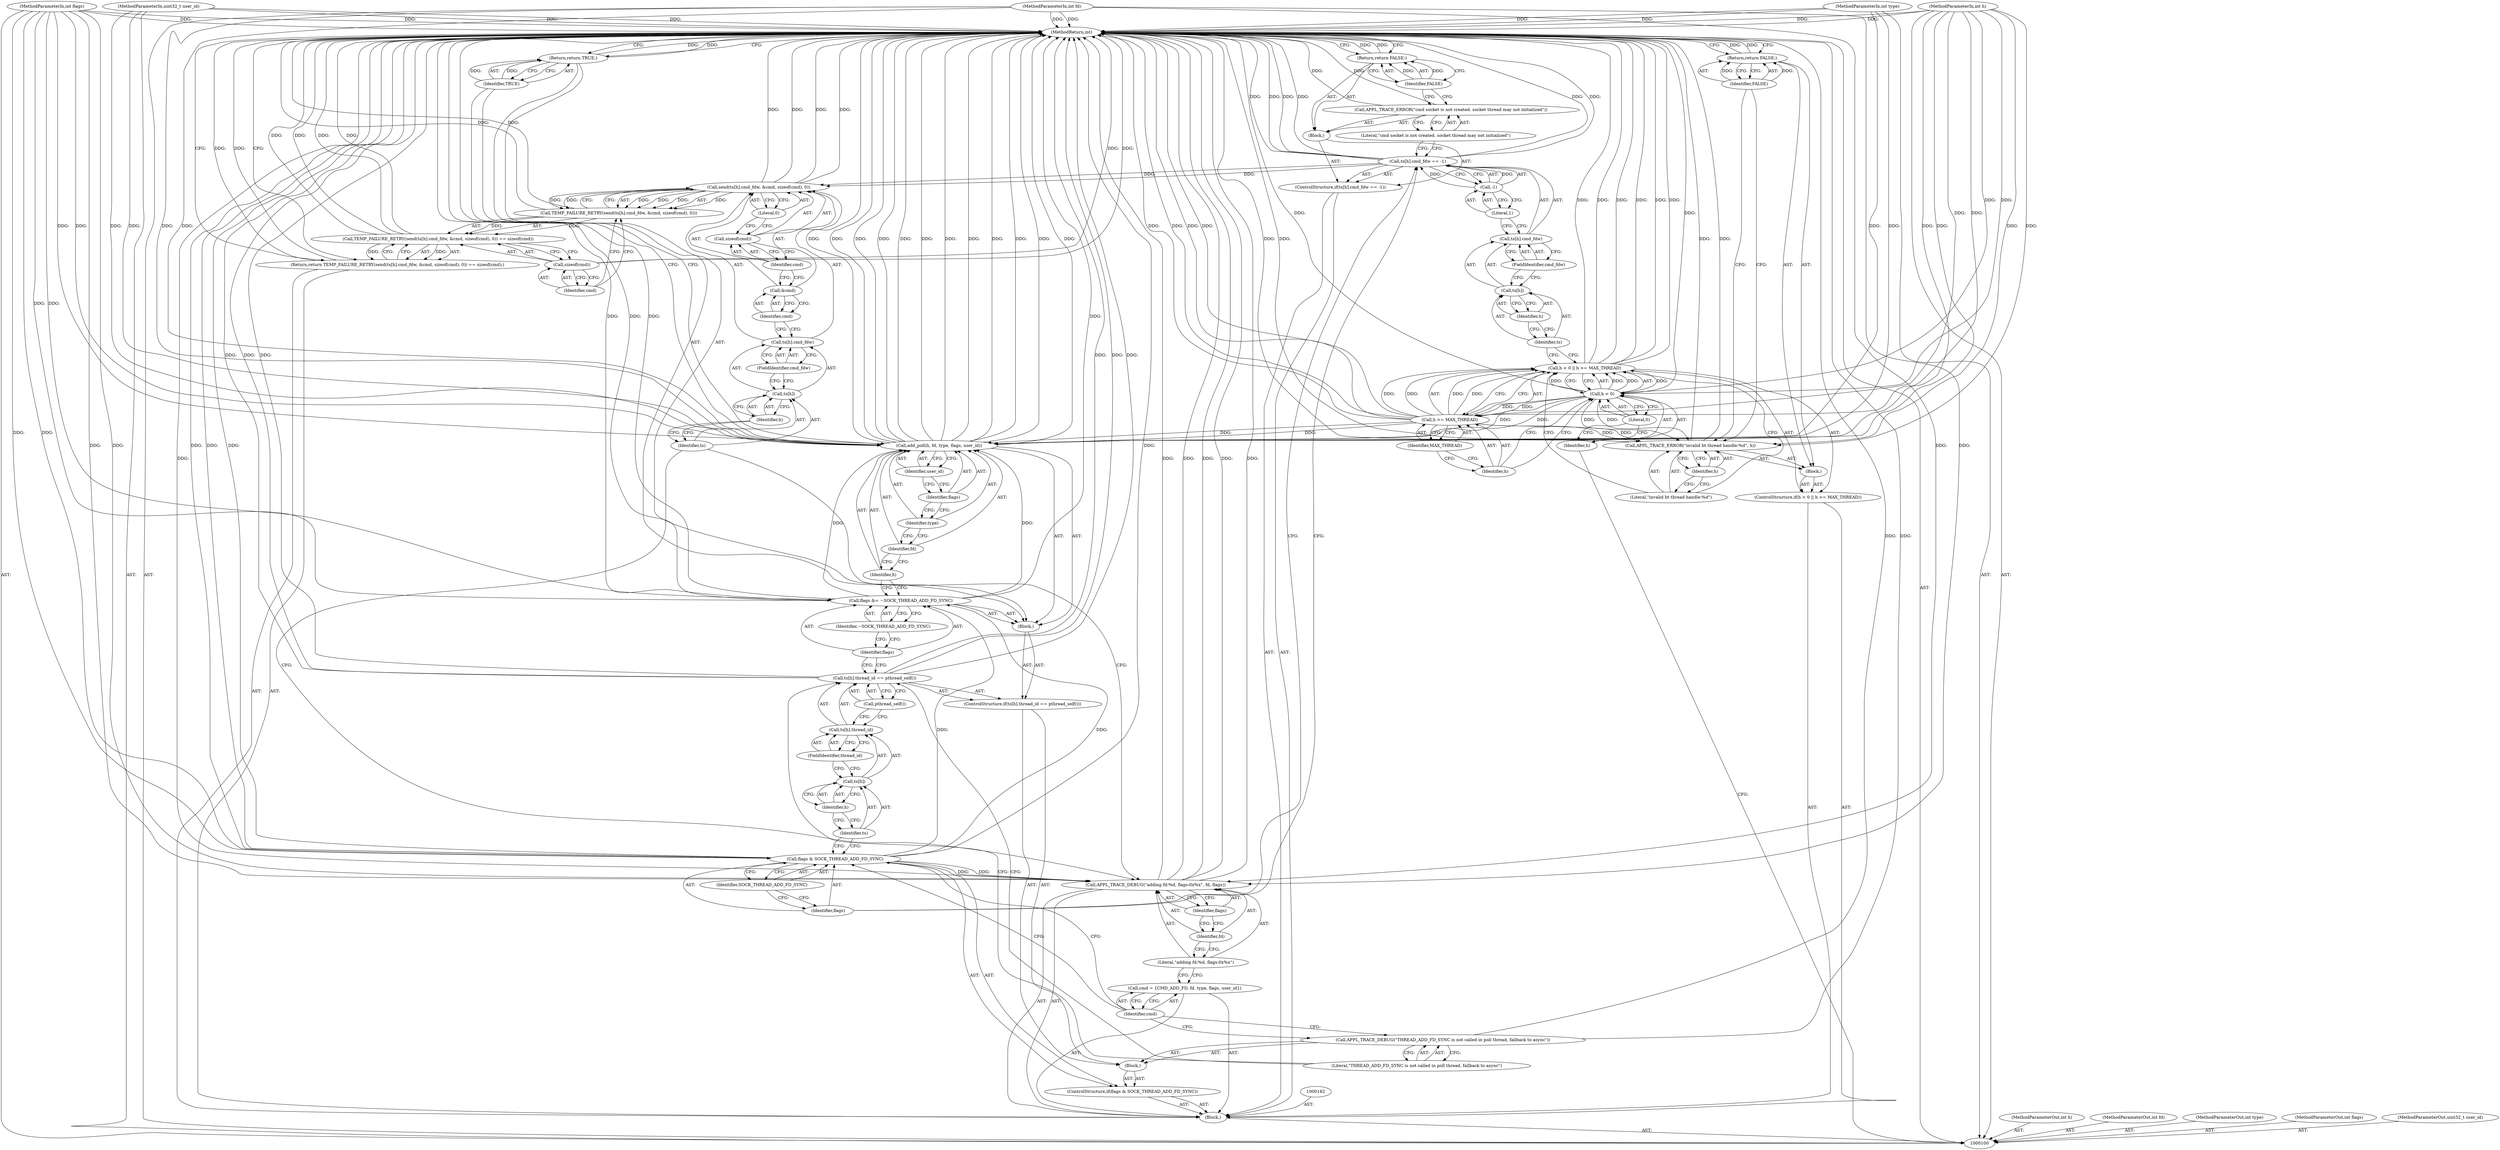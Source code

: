 digraph "0_Android_472271b153c5dc53c28beac55480a8d8434b2d5c_37" {
"1000185" [label="(MethodReturn,int)"];
"1000101" [label="(MethodParameterIn,int h)"];
"1000281" [label="(MethodParameterOut,int h)"];
"1000102" [label="(MethodParameterIn,int fd)"];
"1000282" [label="(MethodParameterOut,int fd)"];
"1000103" [label="(MethodParameterIn,int type)"];
"1000283" [label="(MethodParameterOut,int type)"];
"1000104" [label="(MethodParameterIn,int flags)"];
"1000284" [label="(MethodParameterOut,int flags)"];
"1000105" [label="(MethodParameterIn,uint32_t user_id)"];
"1000285" [label="(MethodParameterOut,uint32_t user_id)"];
"1000132" [label="(Literal,\"cmd socket is not created. socket thread may not initialized\")"];
"1000131" [label="(Call,APPL_TRACE_ERROR(\"cmd socket is not created. socket thread may not initialized\"))"];
"1000133" [label="(Return,return FALSE;)"];
"1000134" [label="(Identifier,FALSE)"];
"1000135" [label="(ControlStructure,if(flags & SOCK_THREAD_ADD_FD_SYNC))"];
"1000138" [label="(Identifier,SOCK_THREAD_ADD_FD_SYNC)"];
"1000136" [label="(Call,flags & SOCK_THREAD_ADD_FD_SYNC)"];
"1000137" [label="(Identifier,flags)"];
"1000139" [label="(Block,)"];
"1000140" [label="(ControlStructure,if(ts[h].thread_id == pthread_self()))"];
"1000146" [label="(FieldIdentifier,thread_id)"];
"1000147" [label="(Call,pthread_self())"];
"1000141" [label="(Call,ts[h].thread_id == pthread_self())"];
"1000142" [label="(Call,ts[h].thread_id)"];
"1000143" [label="(Call,ts[h])"];
"1000144" [label="(Identifier,ts)"];
"1000145" [label="(Identifier,h)"];
"1000148" [label="(Block,)"];
"1000149" [label="(Call,flags &= ~SOCK_THREAD_ADD_FD_SYNC)"];
"1000150" [label="(Identifier,flags)"];
"1000151" [label="(Identifier,~SOCK_THREAD_ADD_FD_SYNC)"];
"1000152" [label="(Call,add_poll(h, fd, type, flags, user_id))"];
"1000153" [label="(Identifier,h)"];
"1000154" [label="(Identifier,fd)"];
"1000155" [label="(Identifier,type)"];
"1000156" [label="(Identifier,flags)"];
"1000157" [label="(Identifier,user_id)"];
"1000158" [label="(Return,return TRUE;)"];
"1000159" [label="(Identifier,TRUE)"];
"1000106" [label="(Block,)"];
"1000161" [label="(Literal,\"THREAD_ADD_FD_SYNC is not called in poll thread, fallback to async\")"];
"1000160" [label="(Call,APPL_TRACE_DEBUG(\"THREAD_ADD_FD_SYNC is not called in poll thread, fallback to async\"))"];
"1000163" [label="(Call,cmd = {CMD_ADD_FD, fd, type, flags, user_id})"];
"1000164" [label="(Identifier,cmd)"];
"1000166" [label="(Literal,\"adding fd:%d, flags:0x%x\")"];
"1000165" [label="(Call,APPL_TRACE_DEBUG(\"adding fd:%d, flags:0x%x\", fd, flags))"];
"1000167" [label="(Identifier,fd)"];
"1000168" [label="(Identifier,flags)"];
"1000170" [label="(Call,TEMP_FAILURE_RETRY(send(ts[h].cmd_fdw, &cmd, sizeof(cmd), 0)) == sizeof(cmd))"];
"1000171" [label="(Call,TEMP_FAILURE_RETRY(send(ts[h].cmd_fdw, &cmd, sizeof(cmd), 0)))"];
"1000172" [label="(Call,send(ts[h].cmd_fdw, &cmd, sizeof(cmd), 0))"];
"1000173" [label="(Call,ts[h].cmd_fdw)"];
"1000174" [label="(Call,ts[h])"];
"1000175" [label="(Identifier,ts)"];
"1000176" [label="(Identifier,h)"];
"1000169" [label="(Return,return TEMP_FAILURE_RETRY(send(ts[h].cmd_fdw, &cmd, sizeof(cmd), 0)) == sizeof(cmd);)"];
"1000177" [label="(FieldIdentifier,cmd_fdw)"];
"1000178" [label="(Call,&cmd)"];
"1000179" [label="(Identifier,cmd)"];
"1000180" [label="(Call,sizeof(cmd))"];
"1000181" [label="(Identifier,cmd)"];
"1000182" [label="(Literal,0)"];
"1000183" [label="(Call,sizeof(cmd))"];
"1000184" [label="(Identifier,cmd)"];
"1000107" [label="(ControlStructure,if(h < 0 || h >= MAX_THREAD))"];
"1000112" [label="(Call,h >= MAX_THREAD)"];
"1000113" [label="(Identifier,h)"];
"1000114" [label="(Identifier,MAX_THREAD)"];
"1000108" [label="(Call,h < 0 || h >= MAX_THREAD)"];
"1000109" [label="(Call,h < 0)"];
"1000110" [label="(Identifier,h)"];
"1000111" [label="(Literal,0)"];
"1000115" [label="(Block,)"];
"1000117" [label="(Literal,\"invalid bt thread handle:%d\")"];
"1000118" [label="(Identifier,h)"];
"1000116" [label="(Call,APPL_TRACE_ERROR(\"invalid bt thread handle:%d\", h))"];
"1000119" [label="(Return,return FALSE;)"];
"1000120" [label="(Identifier,FALSE)"];
"1000121" [label="(ControlStructure,if(ts[h].cmd_fdw == -1))"];
"1000127" [label="(FieldIdentifier,cmd_fdw)"];
"1000128" [label="(Call,-1)"];
"1000129" [label="(Literal,1)"];
"1000122" [label="(Call,ts[h].cmd_fdw == -1)"];
"1000123" [label="(Call,ts[h].cmd_fdw)"];
"1000124" [label="(Call,ts[h])"];
"1000125" [label="(Identifier,ts)"];
"1000126" [label="(Identifier,h)"];
"1000130" [label="(Block,)"];
"1000185" -> "1000100"  [label="AST: "];
"1000185" -> "1000119"  [label="CFG: "];
"1000185" -> "1000133"  [label="CFG: "];
"1000185" -> "1000158"  [label="CFG: "];
"1000185" -> "1000169"  [label="CFG: "];
"1000169" -> "1000185"  [label="DDG: "];
"1000119" -> "1000185"  [label="DDG: "];
"1000133" -> "1000185"  [label="DDG: "];
"1000158" -> "1000185"  [label="DDG: "];
"1000172" -> "1000185"  [label="DDG: "];
"1000172" -> "1000185"  [label="DDG: "];
"1000165" -> "1000185"  [label="DDG: "];
"1000165" -> "1000185"  [label="DDG: "];
"1000165" -> "1000185"  [label="DDG: "];
"1000108" -> "1000185"  [label="DDG: "];
"1000108" -> "1000185"  [label="DDG: "];
"1000108" -> "1000185"  [label="DDG: "];
"1000149" -> "1000185"  [label="DDG: "];
"1000149" -> "1000185"  [label="DDG: "];
"1000152" -> "1000185"  [label="DDG: "];
"1000152" -> "1000185"  [label="DDG: "];
"1000152" -> "1000185"  [label="DDG: "];
"1000152" -> "1000185"  [label="DDG: "];
"1000152" -> "1000185"  [label="DDG: "];
"1000152" -> "1000185"  [label="DDG: "];
"1000104" -> "1000185"  [label="DDG: "];
"1000105" -> "1000185"  [label="DDG: "];
"1000116" -> "1000185"  [label="DDG: "];
"1000116" -> "1000185"  [label="DDG: "];
"1000170" -> "1000185"  [label="DDG: "];
"1000170" -> "1000185"  [label="DDG: "];
"1000171" -> "1000185"  [label="DDG: "];
"1000141" -> "1000185"  [label="DDG: "];
"1000141" -> "1000185"  [label="DDG: "];
"1000141" -> "1000185"  [label="DDG: "];
"1000112" -> "1000185"  [label="DDG: "];
"1000112" -> "1000185"  [label="DDG: "];
"1000160" -> "1000185"  [label="DDG: "];
"1000122" -> "1000185"  [label="DDG: "];
"1000122" -> "1000185"  [label="DDG: "];
"1000122" -> "1000185"  [label="DDG: "];
"1000183" -> "1000185"  [label="DDG: "];
"1000103" -> "1000185"  [label="DDG: "];
"1000102" -> "1000185"  [label="DDG: "];
"1000101" -> "1000185"  [label="DDG: "];
"1000109" -> "1000185"  [label="DDG: "];
"1000136" -> "1000185"  [label="DDG: "];
"1000136" -> "1000185"  [label="DDG: "];
"1000131" -> "1000185"  [label="DDG: "];
"1000101" -> "1000100"  [label="AST: "];
"1000101" -> "1000185"  [label="DDG: "];
"1000101" -> "1000109"  [label="DDG: "];
"1000101" -> "1000112"  [label="DDG: "];
"1000101" -> "1000116"  [label="DDG: "];
"1000101" -> "1000152"  [label="DDG: "];
"1000281" -> "1000100"  [label="AST: "];
"1000102" -> "1000100"  [label="AST: "];
"1000102" -> "1000185"  [label="DDG: "];
"1000102" -> "1000152"  [label="DDG: "];
"1000102" -> "1000165"  [label="DDG: "];
"1000282" -> "1000100"  [label="AST: "];
"1000103" -> "1000100"  [label="AST: "];
"1000103" -> "1000185"  [label="DDG: "];
"1000103" -> "1000152"  [label="DDG: "];
"1000283" -> "1000100"  [label="AST: "];
"1000104" -> "1000100"  [label="AST: "];
"1000104" -> "1000185"  [label="DDG: "];
"1000104" -> "1000136"  [label="DDG: "];
"1000104" -> "1000149"  [label="DDG: "];
"1000104" -> "1000152"  [label="DDG: "];
"1000104" -> "1000165"  [label="DDG: "];
"1000284" -> "1000100"  [label="AST: "];
"1000105" -> "1000100"  [label="AST: "];
"1000105" -> "1000185"  [label="DDG: "];
"1000105" -> "1000152"  [label="DDG: "];
"1000285" -> "1000100"  [label="AST: "];
"1000132" -> "1000131"  [label="AST: "];
"1000132" -> "1000122"  [label="CFG: "];
"1000131" -> "1000132"  [label="CFG: "];
"1000131" -> "1000130"  [label="AST: "];
"1000131" -> "1000132"  [label="CFG: "];
"1000132" -> "1000131"  [label="AST: "];
"1000134" -> "1000131"  [label="CFG: "];
"1000131" -> "1000185"  [label="DDG: "];
"1000133" -> "1000130"  [label="AST: "];
"1000133" -> "1000134"  [label="CFG: "];
"1000134" -> "1000133"  [label="AST: "];
"1000185" -> "1000133"  [label="CFG: "];
"1000133" -> "1000185"  [label="DDG: "];
"1000134" -> "1000133"  [label="DDG: "];
"1000134" -> "1000133"  [label="AST: "];
"1000134" -> "1000131"  [label="CFG: "];
"1000133" -> "1000134"  [label="CFG: "];
"1000134" -> "1000133"  [label="DDG: "];
"1000135" -> "1000106"  [label="AST: "];
"1000136" -> "1000135"  [label="AST: "];
"1000139" -> "1000135"  [label="AST: "];
"1000138" -> "1000136"  [label="AST: "];
"1000138" -> "1000137"  [label="CFG: "];
"1000136" -> "1000138"  [label="CFG: "];
"1000136" -> "1000135"  [label="AST: "];
"1000136" -> "1000138"  [label="CFG: "];
"1000137" -> "1000136"  [label="AST: "];
"1000138" -> "1000136"  [label="AST: "];
"1000144" -> "1000136"  [label="CFG: "];
"1000164" -> "1000136"  [label="CFG: "];
"1000136" -> "1000185"  [label="DDG: "];
"1000136" -> "1000185"  [label="DDG: "];
"1000104" -> "1000136"  [label="DDG: "];
"1000136" -> "1000149"  [label="DDG: "];
"1000136" -> "1000165"  [label="DDG: "];
"1000137" -> "1000136"  [label="AST: "];
"1000137" -> "1000122"  [label="CFG: "];
"1000138" -> "1000137"  [label="CFG: "];
"1000139" -> "1000135"  [label="AST: "];
"1000140" -> "1000139"  [label="AST: "];
"1000160" -> "1000139"  [label="AST: "];
"1000140" -> "1000139"  [label="AST: "];
"1000141" -> "1000140"  [label="AST: "];
"1000148" -> "1000140"  [label="AST: "];
"1000146" -> "1000142"  [label="AST: "];
"1000146" -> "1000143"  [label="CFG: "];
"1000142" -> "1000146"  [label="CFG: "];
"1000147" -> "1000141"  [label="AST: "];
"1000147" -> "1000142"  [label="CFG: "];
"1000141" -> "1000147"  [label="CFG: "];
"1000141" -> "1000140"  [label="AST: "];
"1000141" -> "1000147"  [label="CFG: "];
"1000142" -> "1000141"  [label="AST: "];
"1000147" -> "1000141"  [label="AST: "];
"1000150" -> "1000141"  [label="CFG: "];
"1000161" -> "1000141"  [label="CFG: "];
"1000141" -> "1000185"  [label="DDG: "];
"1000141" -> "1000185"  [label="DDG: "];
"1000141" -> "1000185"  [label="DDG: "];
"1000142" -> "1000141"  [label="AST: "];
"1000142" -> "1000146"  [label="CFG: "];
"1000143" -> "1000142"  [label="AST: "];
"1000146" -> "1000142"  [label="AST: "];
"1000147" -> "1000142"  [label="CFG: "];
"1000143" -> "1000142"  [label="AST: "];
"1000143" -> "1000145"  [label="CFG: "];
"1000144" -> "1000143"  [label="AST: "];
"1000145" -> "1000143"  [label="AST: "];
"1000146" -> "1000143"  [label="CFG: "];
"1000144" -> "1000143"  [label="AST: "];
"1000144" -> "1000136"  [label="CFG: "];
"1000145" -> "1000144"  [label="CFG: "];
"1000145" -> "1000143"  [label="AST: "];
"1000145" -> "1000144"  [label="CFG: "];
"1000143" -> "1000145"  [label="CFG: "];
"1000148" -> "1000140"  [label="AST: "];
"1000149" -> "1000148"  [label="AST: "];
"1000152" -> "1000148"  [label="AST: "];
"1000158" -> "1000148"  [label="AST: "];
"1000149" -> "1000148"  [label="AST: "];
"1000149" -> "1000151"  [label="CFG: "];
"1000150" -> "1000149"  [label="AST: "];
"1000151" -> "1000149"  [label="AST: "];
"1000153" -> "1000149"  [label="CFG: "];
"1000149" -> "1000185"  [label="DDG: "];
"1000149" -> "1000185"  [label="DDG: "];
"1000136" -> "1000149"  [label="DDG: "];
"1000104" -> "1000149"  [label="DDG: "];
"1000149" -> "1000152"  [label="DDG: "];
"1000150" -> "1000149"  [label="AST: "];
"1000150" -> "1000141"  [label="CFG: "];
"1000151" -> "1000150"  [label="CFG: "];
"1000151" -> "1000149"  [label="AST: "];
"1000151" -> "1000150"  [label="CFG: "];
"1000149" -> "1000151"  [label="CFG: "];
"1000152" -> "1000148"  [label="AST: "];
"1000152" -> "1000157"  [label="CFG: "];
"1000153" -> "1000152"  [label="AST: "];
"1000154" -> "1000152"  [label="AST: "];
"1000155" -> "1000152"  [label="AST: "];
"1000156" -> "1000152"  [label="AST: "];
"1000157" -> "1000152"  [label="AST: "];
"1000159" -> "1000152"  [label="CFG: "];
"1000152" -> "1000185"  [label="DDG: "];
"1000152" -> "1000185"  [label="DDG: "];
"1000152" -> "1000185"  [label="DDG: "];
"1000152" -> "1000185"  [label="DDG: "];
"1000152" -> "1000185"  [label="DDG: "];
"1000152" -> "1000185"  [label="DDG: "];
"1000112" -> "1000152"  [label="DDG: "];
"1000109" -> "1000152"  [label="DDG: "];
"1000101" -> "1000152"  [label="DDG: "];
"1000102" -> "1000152"  [label="DDG: "];
"1000103" -> "1000152"  [label="DDG: "];
"1000149" -> "1000152"  [label="DDG: "];
"1000104" -> "1000152"  [label="DDG: "];
"1000105" -> "1000152"  [label="DDG: "];
"1000153" -> "1000152"  [label="AST: "];
"1000153" -> "1000149"  [label="CFG: "];
"1000154" -> "1000153"  [label="CFG: "];
"1000154" -> "1000152"  [label="AST: "];
"1000154" -> "1000153"  [label="CFG: "];
"1000155" -> "1000154"  [label="CFG: "];
"1000155" -> "1000152"  [label="AST: "];
"1000155" -> "1000154"  [label="CFG: "];
"1000156" -> "1000155"  [label="CFG: "];
"1000156" -> "1000152"  [label="AST: "];
"1000156" -> "1000155"  [label="CFG: "];
"1000157" -> "1000156"  [label="CFG: "];
"1000157" -> "1000152"  [label="AST: "];
"1000157" -> "1000156"  [label="CFG: "];
"1000152" -> "1000157"  [label="CFG: "];
"1000158" -> "1000148"  [label="AST: "];
"1000158" -> "1000159"  [label="CFG: "];
"1000159" -> "1000158"  [label="AST: "];
"1000185" -> "1000158"  [label="CFG: "];
"1000158" -> "1000185"  [label="DDG: "];
"1000159" -> "1000158"  [label="DDG: "];
"1000159" -> "1000158"  [label="AST: "];
"1000159" -> "1000152"  [label="CFG: "];
"1000158" -> "1000159"  [label="CFG: "];
"1000159" -> "1000158"  [label="DDG: "];
"1000106" -> "1000100"  [label="AST: "];
"1000107" -> "1000106"  [label="AST: "];
"1000121" -> "1000106"  [label="AST: "];
"1000135" -> "1000106"  [label="AST: "];
"1000162" -> "1000106"  [label="AST: "];
"1000163" -> "1000106"  [label="AST: "];
"1000165" -> "1000106"  [label="AST: "];
"1000169" -> "1000106"  [label="AST: "];
"1000161" -> "1000160"  [label="AST: "];
"1000161" -> "1000141"  [label="CFG: "];
"1000160" -> "1000161"  [label="CFG: "];
"1000160" -> "1000139"  [label="AST: "];
"1000160" -> "1000161"  [label="CFG: "];
"1000161" -> "1000160"  [label="AST: "];
"1000164" -> "1000160"  [label="CFG: "];
"1000160" -> "1000185"  [label="DDG: "];
"1000163" -> "1000106"  [label="AST: "];
"1000163" -> "1000164"  [label="CFG: "];
"1000164" -> "1000163"  [label="AST: "];
"1000166" -> "1000163"  [label="CFG: "];
"1000164" -> "1000163"  [label="AST: "];
"1000164" -> "1000160"  [label="CFG: "];
"1000164" -> "1000136"  [label="CFG: "];
"1000163" -> "1000164"  [label="CFG: "];
"1000166" -> "1000165"  [label="AST: "];
"1000166" -> "1000163"  [label="CFG: "];
"1000167" -> "1000166"  [label="CFG: "];
"1000165" -> "1000106"  [label="AST: "];
"1000165" -> "1000168"  [label="CFG: "];
"1000166" -> "1000165"  [label="AST: "];
"1000167" -> "1000165"  [label="AST: "];
"1000168" -> "1000165"  [label="AST: "];
"1000175" -> "1000165"  [label="CFG: "];
"1000165" -> "1000185"  [label="DDG: "];
"1000165" -> "1000185"  [label="DDG: "];
"1000165" -> "1000185"  [label="DDG: "];
"1000102" -> "1000165"  [label="DDG: "];
"1000136" -> "1000165"  [label="DDG: "];
"1000104" -> "1000165"  [label="DDG: "];
"1000167" -> "1000165"  [label="AST: "];
"1000167" -> "1000166"  [label="CFG: "];
"1000168" -> "1000167"  [label="CFG: "];
"1000168" -> "1000165"  [label="AST: "];
"1000168" -> "1000167"  [label="CFG: "];
"1000165" -> "1000168"  [label="CFG: "];
"1000170" -> "1000169"  [label="AST: "];
"1000170" -> "1000183"  [label="CFG: "];
"1000171" -> "1000170"  [label="AST: "];
"1000183" -> "1000170"  [label="AST: "];
"1000169" -> "1000170"  [label="CFG: "];
"1000170" -> "1000185"  [label="DDG: "];
"1000170" -> "1000185"  [label="DDG: "];
"1000170" -> "1000169"  [label="DDG: "];
"1000171" -> "1000170"  [label="DDG: "];
"1000171" -> "1000170"  [label="AST: "];
"1000171" -> "1000172"  [label="CFG: "];
"1000172" -> "1000171"  [label="AST: "];
"1000184" -> "1000171"  [label="CFG: "];
"1000171" -> "1000185"  [label="DDG: "];
"1000171" -> "1000170"  [label="DDG: "];
"1000172" -> "1000171"  [label="DDG: "];
"1000172" -> "1000171"  [label="DDG: "];
"1000172" -> "1000171"  [label="DDG: "];
"1000172" -> "1000171"  [label="AST: "];
"1000172" -> "1000182"  [label="CFG: "];
"1000173" -> "1000172"  [label="AST: "];
"1000178" -> "1000172"  [label="AST: "];
"1000180" -> "1000172"  [label="AST: "];
"1000182" -> "1000172"  [label="AST: "];
"1000171" -> "1000172"  [label="CFG: "];
"1000172" -> "1000185"  [label="DDG: "];
"1000172" -> "1000185"  [label="DDG: "];
"1000172" -> "1000171"  [label="DDG: "];
"1000172" -> "1000171"  [label="DDG: "];
"1000172" -> "1000171"  [label="DDG: "];
"1000122" -> "1000172"  [label="DDG: "];
"1000173" -> "1000172"  [label="AST: "];
"1000173" -> "1000177"  [label="CFG: "];
"1000174" -> "1000173"  [label="AST: "];
"1000177" -> "1000173"  [label="AST: "];
"1000179" -> "1000173"  [label="CFG: "];
"1000174" -> "1000173"  [label="AST: "];
"1000174" -> "1000176"  [label="CFG: "];
"1000175" -> "1000174"  [label="AST: "];
"1000176" -> "1000174"  [label="AST: "];
"1000177" -> "1000174"  [label="CFG: "];
"1000175" -> "1000174"  [label="AST: "];
"1000175" -> "1000165"  [label="CFG: "];
"1000176" -> "1000175"  [label="CFG: "];
"1000176" -> "1000174"  [label="AST: "];
"1000176" -> "1000175"  [label="CFG: "];
"1000174" -> "1000176"  [label="CFG: "];
"1000169" -> "1000106"  [label="AST: "];
"1000169" -> "1000170"  [label="CFG: "];
"1000170" -> "1000169"  [label="AST: "];
"1000185" -> "1000169"  [label="CFG: "];
"1000169" -> "1000185"  [label="DDG: "];
"1000170" -> "1000169"  [label="DDG: "];
"1000177" -> "1000173"  [label="AST: "];
"1000177" -> "1000174"  [label="CFG: "];
"1000173" -> "1000177"  [label="CFG: "];
"1000178" -> "1000172"  [label="AST: "];
"1000178" -> "1000179"  [label="CFG: "];
"1000179" -> "1000178"  [label="AST: "];
"1000181" -> "1000178"  [label="CFG: "];
"1000179" -> "1000178"  [label="AST: "];
"1000179" -> "1000173"  [label="CFG: "];
"1000178" -> "1000179"  [label="CFG: "];
"1000180" -> "1000172"  [label="AST: "];
"1000180" -> "1000181"  [label="CFG: "];
"1000181" -> "1000180"  [label="AST: "];
"1000182" -> "1000180"  [label="CFG: "];
"1000181" -> "1000180"  [label="AST: "];
"1000181" -> "1000178"  [label="CFG: "];
"1000180" -> "1000181"  [label="CFG: "];
"1000182" -> "1000172"  [label="AST: "];
"1000182" -> "1000180"  [label="CFG: "];
"1000172" -> "1000182"  [label="CFG: "];
"1000183" -> "1000170"  [label="AST: "];
"1000183" -> "1000184"  [label="CFG: "];
"1000184" -> "1000183"  [label="AST: "];
"1000170" -> "1000183"  [label="CFG: "];
"1000183" -> "1000185"  [label="DDG: "];
"1000184" -> "1000183"  [label="AST: "];
"1000184" -> "1000171"  [label="CFG: "];
"1000183" -> "1000184"  [label="CFG: "];
"1000107" -> "1000106"  [label="AST: "];
"1000108" -> "1000107"  [label="AST: "];
"1000115" -> "1000107"  [label="AST: "];
"1000112" -> "1000108"  [label="AST: "];
"1000112" -> "1000114"  [label="CFG: "];
"1000113" -> "1000112"  [label="AST: "];
"1000114" -> "1000112"  [label="AST: "];
"1000108" -> "1000112"  [label="CFG: "];
"1000112" -> "1000185"  [label="DDG: "];
"1000112" -> "1000185"  [label="DDG: "];
"1000112" -> "1000108"  [label="DDG: "];
"1000112" -> "1000108"  [label="DDG: "];
"1000109" -> "1000112"  [label="DDG: "];
"1000101" -> "1000112"  [label="DDG: "];
"1000112" -> "1000116"  [label="DDG: "];
"1000112" -> "1000152"  [label="DDG: "];
"1000113" -> "1000112"  [label="AST: "];
"1000113" -> "1000109"  [label="CFG: "];
"1000114" -> "1000113"  [label="CFG: "];
"1000114" -> "1000112"  [label="AST: "];
"1000114" -> "1000113"  [label="CFG: "];
"1000112" -> "1000114"  [label="CFG: "];
"1000108" -> "1000107"  [label="AST: "];
"1000108" -> "1000109"  [label="CFG: "];
"1000108" -> "1000112"  [label="CFG: "];
"1000109" -> "1000108"  [label="AST: "];
"1000112" -> "1000108"  [label="AST: "];
"1000117" -> "1000108"  [label="CFG: "];
"1000125" -> "1000108"  [label="CFG: "];
"1000108" -> "1000185"  [label="DDG: "];
"1000108" -> "1000185"  [label="DDG: "];
"1000108" -> "1000185"  [label="DDG: "];
"1000109" -> "1000108"  [label="DDG: "];
"1000109" -> "1000108"  [label="DDG: "];
"1000112" -> "1000108"  [label="DDG: "];
"1000112" -> "1000108"  [label="DDG: "];
"1000109" -> "1000108"  [label="AST: "];
"1000109" -> "1000111"  [label="CFG: "];
"1000110" -> "1000109"  [label="AST: "];
"1000111" -> "1000109"  [label="AST: "];
"1000113" -> "1000109"  [label="CFG: "];
"1000108" -> "1000109"  [label="CFG: "];
"1000109" -> "1000185"  [label="DDG: "];
"1000109" -> "1000108"  [label="DDG: "];
"1000109" -> "1000108"  [label="DDG: "];
"1000101" -> "1000109"  [label="DDG: "];
"1000109" -> "1000112"  [label="DDG: "];
"1000109" -> "1000116"  [label="DDG: "];
"1000109" -> "1000152"  [label="DDG: "];
"1000110" -> "1000109"  [label="AST: "];
"1000110" -> "1000100"  [label="CFG: "];
"1000111" -> "1000110"  [label="CFG: "];
"1000111" -> "1000109"  [label="AST: "];
"1000111" -> "1000110"  [label="CFG: "];
"1000109" -> "1000111"  [label="CFG: "];
"1000115" -> "1000107"  [label="AST: "];
"1000116" -> "1000115"  [label="AST: "];
"1000119" -> "1000115"  [label="AST: "];
"1000117" -> "1000116"  [label="AST: "];
"1000117" -> "1000108"  [label="CFG: "];
"1000118" -> "1000117"  [label="CFG: "];
"1000118" -> "1000116"  [label="AST: "];
"1000118" -> "1000117"  [label="CFG: "];
"1000116" -> "1000118"  [label="CFG: "];
"1000116" -> "1000115"  [label="AST: "];
"1000116" -> "1000118"  [label="CFG: "];
"1000117" -> "1000116"  [label="AST: "];
"1000118" -> "1000116"  [label="AST: "];
"1000120" -> "1000116"  [label="CFG: "];
"1000116" -> "1000185"  [label="DDG: "];
"1000116" -> "1000185"  [label="DDG: "];
"1000112" -> "1000116"  [label="DDG: "];
"1000109" -> "1000116"  [label="DDG: "];
"1000101" -> "1000116"  [label="DDG: "];
"1000119" -> "1000115"  [label="AST: "];
"1000119" -> "1000120"  [label="CFG: "];
"1000120" -> "1000119"  [label="AST: "];
"1000185" -> "1000119"  [label="CFG: "];
"1000119" -> "1000185"  [label="DDG: "];
"1000120" -> "1000119"  [label="DDG: "];
"1000120" -> "1000119"  [label="AST: "];
"1000120" -> "1000116"  [label="CFG: "];
"1000119" -> "1000120"  [label="CFG: "];
"1000120" -> "1000119"  [label="DDG: "];
"1000121" -> "1000106"  [label="AST: "];
"1000122" -> "1000121"  [label="AST: "];
"1000130" -> "1000121"  [label="AST: "];
"1000127" -> "1000123"  [label="AST: "];
"1000127" -> "1000124"  [label="CFG: "];
"1000123" -> "1000127"  [label="CFG: "];
"1000128" -> "1000122"  [label="AST: "];
"1000128" -> "1000129"  [label="CFG: "];
"1000129" -> "1000128"  [label="AST: "];
"1000122" -> "1000128"  [label="CFG: "];
"1000128" -> "1000122"  [label="DDG: "];
"1000129" -> "1000128"  [label="AST: "];
"1000129" -> "1000123"  [label="CFG: "];
"1000128" -> "1000129"  [label="CFG: "];
"1000122" -> "1000121"  [label="AST: "];
"1000122" -> "1000128"  [label="CFG: "];
"1000123" -> "1000122"  [label="AST: "];
"1000128" -> "1000122"  [label="AST: "];
"1000132" -> "1000122"  [label="CFG: "];
"1000137" -> "1000122"  [label="CFG: "];
"1000122" -> "1000185"  [label="DDG: "];
"1000122" -> "1000185"  [label="DDG: "];
"1000122" -> "1000185"  [label="DDG: "];
"1000128" -> "1000122"  [label="DDG: "];
"1000122" -> "1000172"  [label="DDG: "];
"1000123" -> "1000122"  [label="AST: "];
"1000123" -> "1000127"  [label="CFG: "];
"1000124" -> "1000123"  [label="AST: "];
"1000127" -> "1000123"  [label="AST: "];
"1000129" -> "1000123"  [label="CFG: "];
"1000124" -> "1000123"  [label="AST: "];
"1000124" -> "1000126"  [label="CFG: "];
"1000125" -> "1000124"  [label="AST: "];
"1000126" -> "1000124"  [label="AST: "];
"1000127" -> "1000124"  [label="CFG: "];
"1000125" -> "1000124"  [label="AST: "];
"1000125" -> "1000108"  [label="CFG: "];
"1000126" -> "1000125"  [label="CFG: "];
"1000126" -> "1000124"  [label="AST: "];
"1000126" -> "1000125"  [label="CFG: "];
"1000124" -> "1000126"  [label="CFG: "];
"1000130" -> "1000121"  [label="AST: "];
"1000131" -> "1000130"  [label="AST: "];
"1000133" -> "1000130"  [label="AST: "];
}
